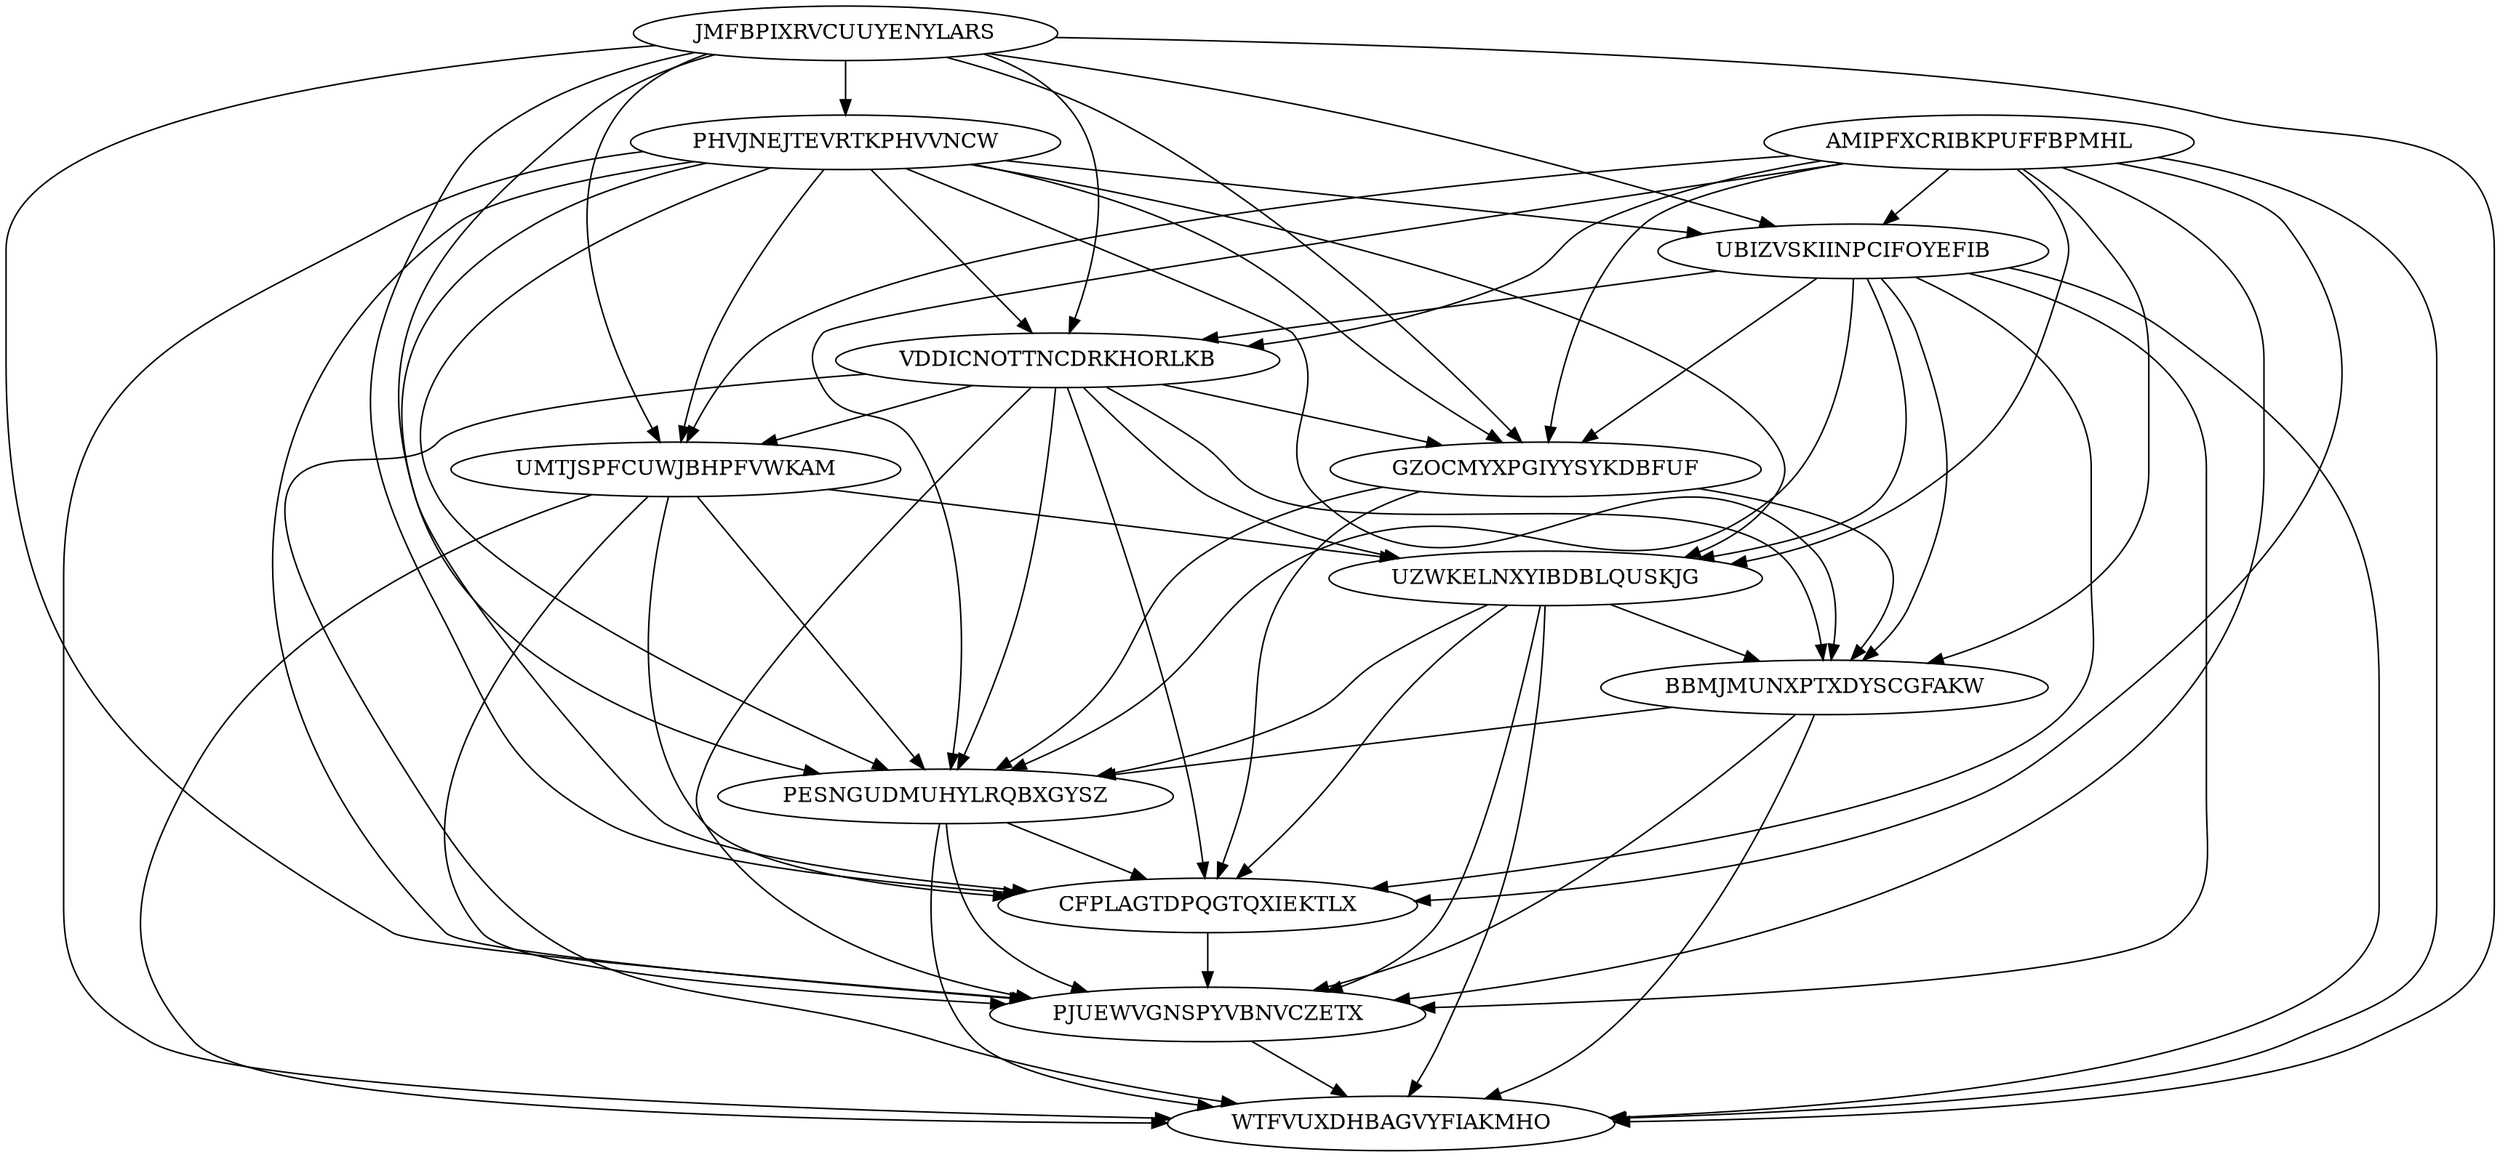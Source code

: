digraph N13M66 {
	JMFBPIXRVCUUYENYLARS	[Weight=15];
	PHVJNEJTEVRTKPHVVNCW	[Weight=10];
	AMIPFXCRIBKPUFFBPMHL	[Weight=18];
	UBIZVSKIINPCIFOYEFIB	[Weight=10];
	VDDICNOTTNCDRKHORLKB	[Weight=11];
	GZOCMYXPGIYYSYKDBFUF	[Weight=18];
	UMTJSPFCUWJBHPFVWKAM	[Weight=12];
	UZWKELNXYIBDBLQUSKJG	[Weight=12];
	BBMJMUNXPTXDYSCGFAKW	[Weight=17];
	PESNGUDMUHYLRQBXGYSZ	[Weight=12];
	CFPLAGTDPQGTQXIEKTLX	[Weight=14];
	PJUEWVGNSPYVBNVCZETX	[Weight=10];
	WTFVUXDHBAGVYFIAKMHO	[Weight=12];
	UMTJSPFCUWJBHPFVWKAM -> CFPLAGTDPQGTQXIEKTLX [Weight=14];
	UBIZVSKIINPCIFOYEFIB -> CFPLAGTDPQGTQXIEKTLX [Weight=16];
	VDDICNOTTNCDRKHORLKB -> UMTJSPFCUWJBHPFVWKAM [Weight=18];
	VDDICNOTTNCDRKHORLKB -> WTFVUXDHBAGVYFIAKMHO [Weight=16];
	JMFBPIXRVCUUYENYLARS -> VDDICNOTTNCDRKHORLKB [Weight=13];
	UMTJSPFCUWJBHPFVWKAM -> PJUEWVGNSPYVBNVCZETX [Weight=13];
	JMFBPIXRVCUUYENYLARS -> CFPLAGTDPQGTQXIEKTLX [Weight=10];
	VDDICNOTTNCDRKHORLKB -> UZWKELNXYIBDBLQUSKJG [Weight=11];
	UBIZVSKIINPCIFOYEFIB -> VDDICNOTTNCDRKHORLKB [Weight=11];
	UMTJSPFCUWJBHPFVWKAM -> PESNGUDMUHYLRQBXGYSZ [Weight=18];
	BBMJMUNXPTXDYSCGFAKW -> WTFVUXDHBAGVYFIAKMHO [Weight=18];
	VDDICNOTTNCDRKHORLKB -> GZOCMYXPGIYYSYKDBFUF [Weight=17];
	CFPLAGTDPQGTQXIEKTLX -> PJUEWVGNSPYVBNVCZETX [Weight=19];
	AMIPFXCRIBKPUFFBPMHL -> PJUEWVGNSPYVBNVCZETX [Weight=14];
	UMTJSPFCUWJBHPFVWKAM -> WTFVUXDHBAGVYFIAKMHO [Weight=15];
	AMIPFXCRIBKPUFFBPMHL -> BBMJMUNXPTXDYSCGFAKW [Weight=17];
	JMFBPIXRVCUUYENYLARS -> UMTJSPFCUWJBHPFVWKAM [Weight=16];
	PESNGUDMUHYLRQBXGYSZ -> CFPLAGTDPQGTQXIEKTLX [Weight=19];
	UBIZVSKIINPCIFOYEFIB -> UZWKELNXYIBDBLQUSKJG [Weight=18];
	VDDICNOTTNCDRKHORLKB -> PJUEWVGNSPYVBNVCZETX [Weight=13];
	AMIPFXCRIBKPUFFBPMHL -> WTFVUXDHBAGVYFIAKMHO [Weight=15];
	AMIPFXCRIBKPUFFBPMHL -> UZWKELNXYIBDBLQUSKJG [Weight=11];
	UMTJSPFCUWJBHPFVWKAM -> UZWKELNXYIBDBLQUSKJG [Weight=17];
	UZWKELNXYIBDBLQUSKJG -> PJUEWVGNSPYVBNVCZETX [Weight=14];
	BBMJMUNXPTXDYSCGFAKW -> PESNGUDMUHYLRQBXGYSZ [Weight=19];
	PHVJNEJTEVRTKPHVVNCW -> PESNGUDMUHYLRQBXGYSZ [Weight=16];
	UZWKELNXYIBDBLQUSKJG -> WTFVUXDHBAGVYFIAKMHO [Weight=17];
	UBIZVSKIINPCIFOYEFIB -> GZOCMYXPGIYYSYKDBFUF [Weight=13];
	PHVJNEJTEVRTKPHVVNCW -> CFPLAGTDPQGTQXIEKTLX [Weight=10];
	UZWKELNXYIBDBLQUSKJG -> PESNGUDMUHYLRQBXGYSZ [Weight=17];
	AMIPFXCRIBKPUFFBPMHL -> GZOCMYXPGIYYSYKDBFUF [Weight=19];
	PHVJNEJTEVRTKPHVVNCW -> VDDICNOTTNCDRKHORLKB [Weight=12];
	UZWKELNXYIBDBLQUSKJG -> BBMJMUNXPTXDYSCGFAKW [Weight=11];
	GZOCMYXPGIYYSYKDBFUF -> BBMJMUNXPTXDYSCGFAKW [Weight=15];
	PJUEWVGNSPYVBNVCZETX -> WTFVUXDHBAGVYFIAKMHO [Weight=10];
	BBMJMUNXPTXDYSCGFAKW -> PJUEWVGNSPYVBNVCZETX [Weight=15];
	PHVJNEJTEVRTKPHVVNCW -> GZOCMYXPGIYYSYKDBFUF [Weight=12];
	UBIZVSKIINPCIFOYEFIB -> PESNGUDMUHYLRQBXGYSZ [Weight=20];
	VDDICNOTTNCDRKHORLKB -> BBMJMUNXPTXDYSCGFAKW [Weight=14];
	JMFBPIXRVCUUYENYLARS -> GZOCMYXPGIYYSYKDBFUF [Weight=14];
	JMFBPIXRVCUUYENYLARS -> PESNGUDMUHYLRQBXGYSZ [Weight=11];
	AMIPFXCRIBKPUFFBPMHL -> VDDICNOTTNCDRKHORLKB [Weight=20];
	PHVJNEJTEVRTKPHVVNCW -> PJUEWVGNSPYVBNVCZETX [Weight=10];
	UBIZVSKIINPCIFOYEFIB -> BBMJMUNXPTXDYSCGFAKW [Weight=13];
	PHVJNEJTEVRTKPHVVNCW -> UZWKELNXYIBDBLQUSKJG [Weight=11];
	AMIPFXCRIBKPUFFBPMHL -> CFPLAGTDPQGTQXIEKTLX [Weight=19];
	AMIPFXCRIBKPUFFBPMHL -> PESNGUDMUHYLRQBXGYSZ [Weight=13];
	JMFBPIXRVCUUYENYLARS -> WTFVUXDHBAGVYFIAKMHO [Weight=10];
	PHVJNEJTEVRTKPHVVNCW -> WTFVUXDHBAGVYFIAKMHO [Weight=16];
	JMFBPIXRVCUUYENYLARS -> PJUEWVGNSPYVBNVCZETX [Weight=19];
	PHVJNEJTEVRTKPHVVNCW -> BBMJMUNXPTXDYSCGFAKW [Weight=13];
	PHVJNEJTEVRTKPHVVNCW -> UBIZVSKIINPCIFOYEFIB [Weight=10];
	AMIPFXCRIBKPUFFBPMHL -> UBIZVSKIINPCIFOYEFIB [Weight=10];
	PHVJNEJTEVRTKPHVVNCW -> UMTJSPFCUWJBHPFVWKAM [Weight=16];
	JMFBPIXRVCUUYENYLARS -> UBIZVSKIINPCIFOYEFIB [Weight=16];
	UBIZVSKIINPCIFOYEFIB -> PJUEWVGNSPYVBNVCZETX [Weight=18];
	UBIZVSKIINPCIFOYEFIB -> WTFVUXDHBAGVYFIAKMHO [Weight=17];
	GZOCMYXPGIYYSYKDBFUF -> PESNGUDMUHYLRQBXGYSZ [Weight=10];
	VDDICNOTTNCDRKHORLKB -> PESNGUDMUHYLRQBXGYSZ [Weight=20];
	VDDICNOTTNCDRKHORLKB -> CFPLAGTDPQGTQXIEKTLX [Weight=11];
	PESNGUDMUHYLRQBXGYSZ -> WTFVUXDHBAGVYFIAKMHO [Weight=20];
	GZOCMYXPGIYYSYKDBFUF -> CFPLAGTDPQGTQXIEKTLX [Weight=15];
	JMFBPIXRVCUUYENYLARS -> PHVJNEJTEVRTKPHVVNCW [Weight=12];
	UZWKELNXYIBDBLQUSKJG -> CFPLAGTDPQGTQXIEKTLX [Weight=14];
	PESNGUDMUHYLRQBXGYSZ -> PJUEWVGNSPYVBNVCZETX [Weight=13];
	AMIPFXCRIBKPUFFBPMHL -> UMTJSPFCUWJBHPFVWKAM [Weight=16];
}
